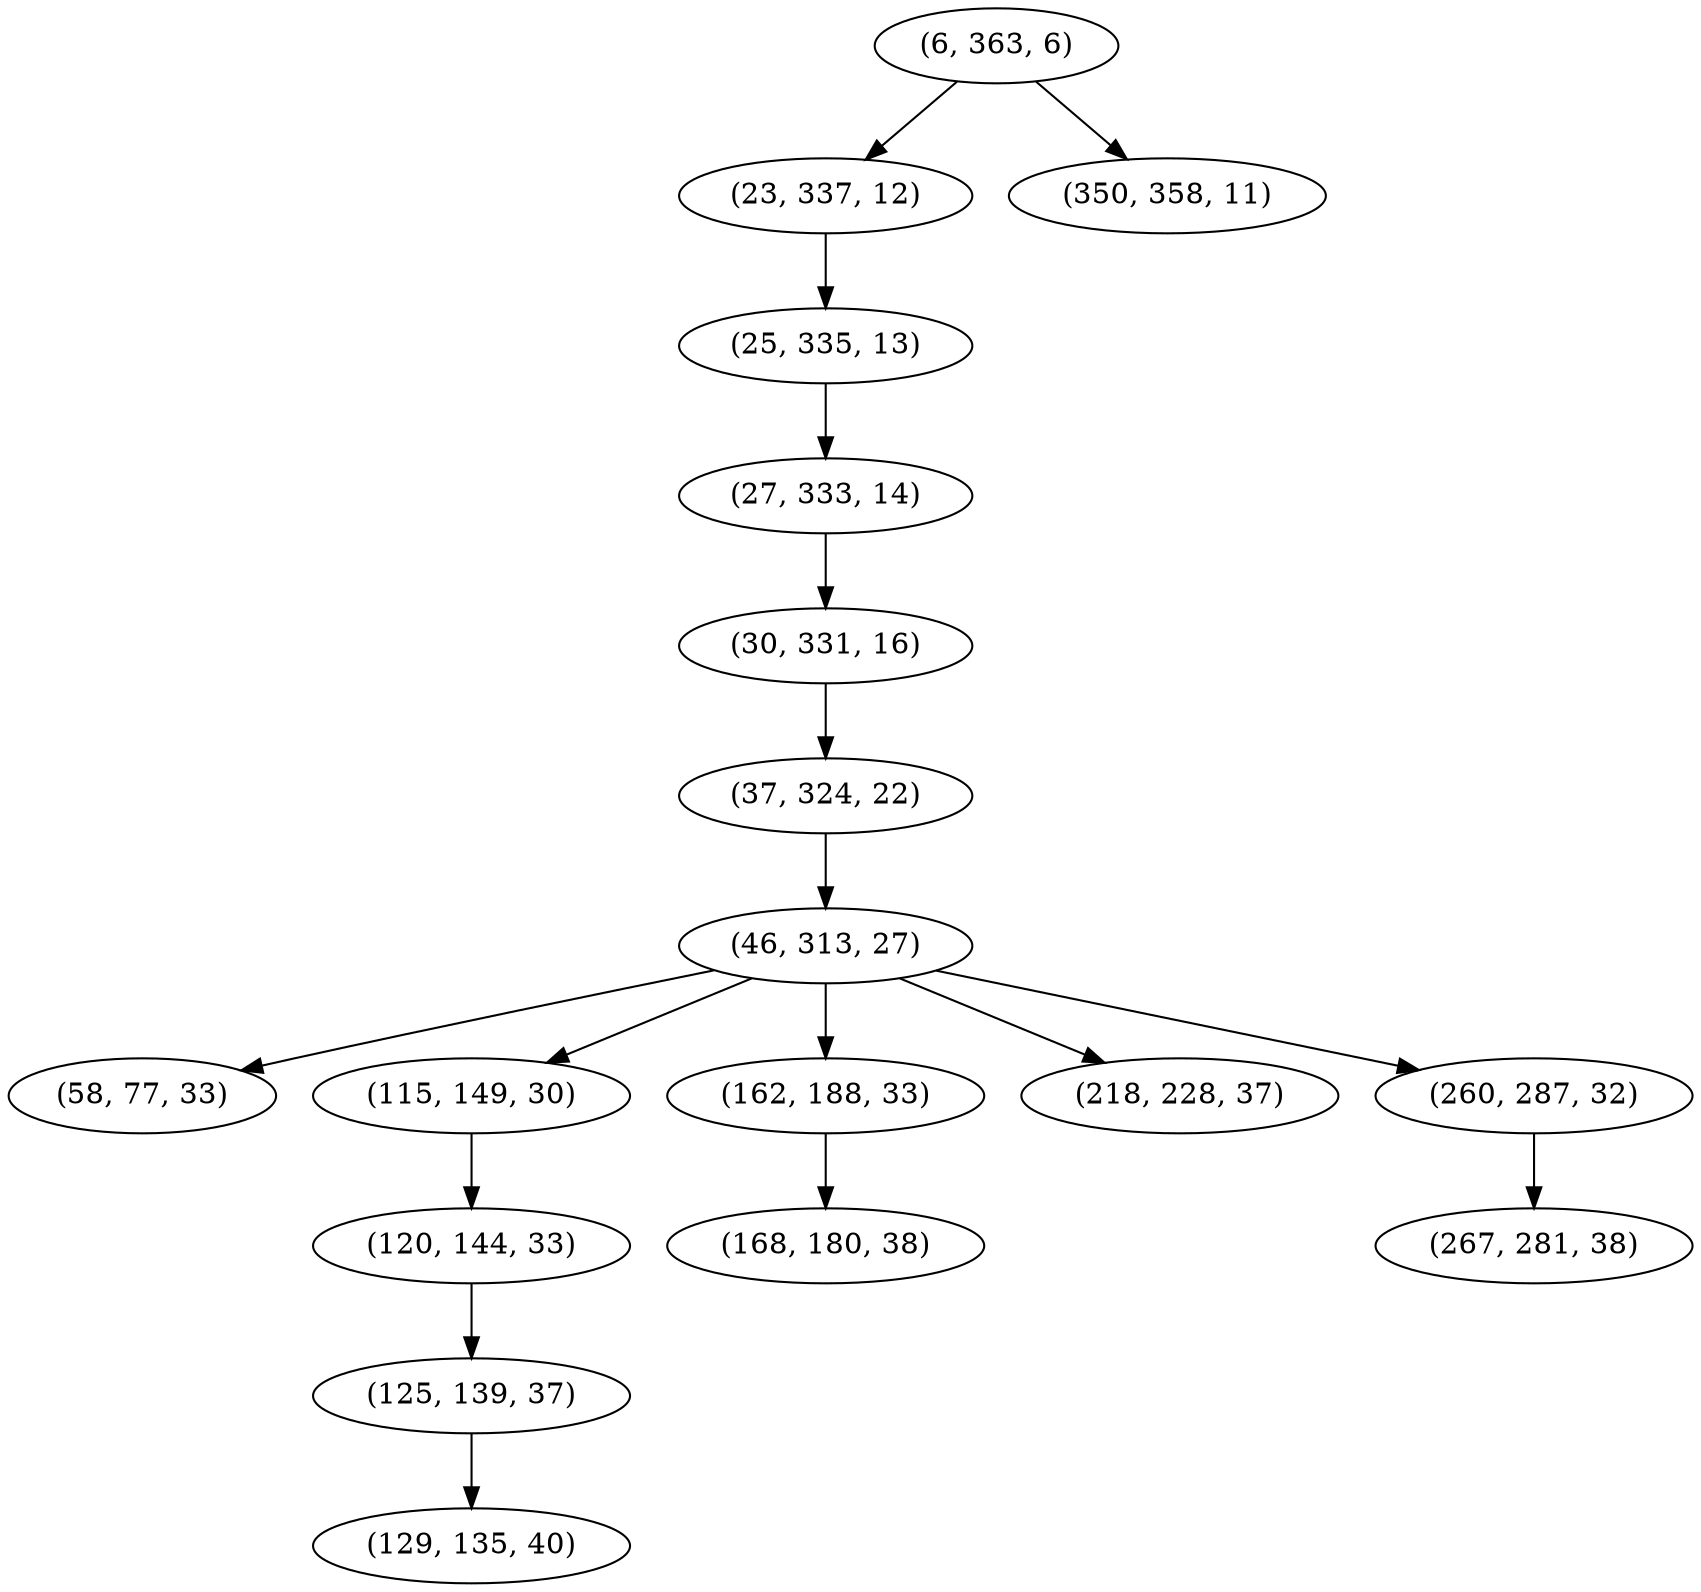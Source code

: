 digraph tree {
    "(6, 363, 6)";
    "(23, 337, 12)";
    "(25, 335, 13)";
    "(27, 333, 14)";
    "(30, 331, 16)";
    "(37, 324, 22)";
    "(46, 313, 27)";
    "(58, 77, 33)";
    "(115, 149, 30)";
    "(120, 144, 33)";
    "(125, 139, 37)";
    "(129, 135, 40)";
    "(162, 188, 33)";
    "(168, 180, 38)";
    "(218, 228, 37)";
    "(260, 287, 32)";
    "(267, 281, 38)";
    "(350, 358, 11)";
    "(6, 363, 6)" -> "(23, 337, 12)";
    "(6, 363, 6)" -> "(350, 358, 11)";
    "(23, 337, 12)" -> "(25, 335, 13)";
    "(25, 335, 13)" -> "(27, 333, 14)";
    "(27, 333, 14)" -> "(30, 331, 16)";
    "(30, 331, 16)" -> "(37, 324, 22)";
    "(37, 324, 22)" -> "(46, 313, 27)";
    "(46, 313, 27)" -> "(58, 77, 33)";
    "(46, 313, 27)" -> "(115, 149, 30)";
    "(46, 313, 27)" -> "(162, 188, 33)";
    "(46, 313, 27)" -> "(218, 228, 37)";
    "(46, 313, 27)" -> "(260, 287, 32)";
    "(115, 149, 30)" -> "(120, 144, 33)";
    "(120, 144, 33)" -> "(125, 139, 37)";
    "(125, 139, 37)" -> "(129, 135, 40)";
    "(162, 188, 33)" -> "(168, 180, 38)";
    "(260, 287, 32)" -> "(267, 281, 38)";
}
